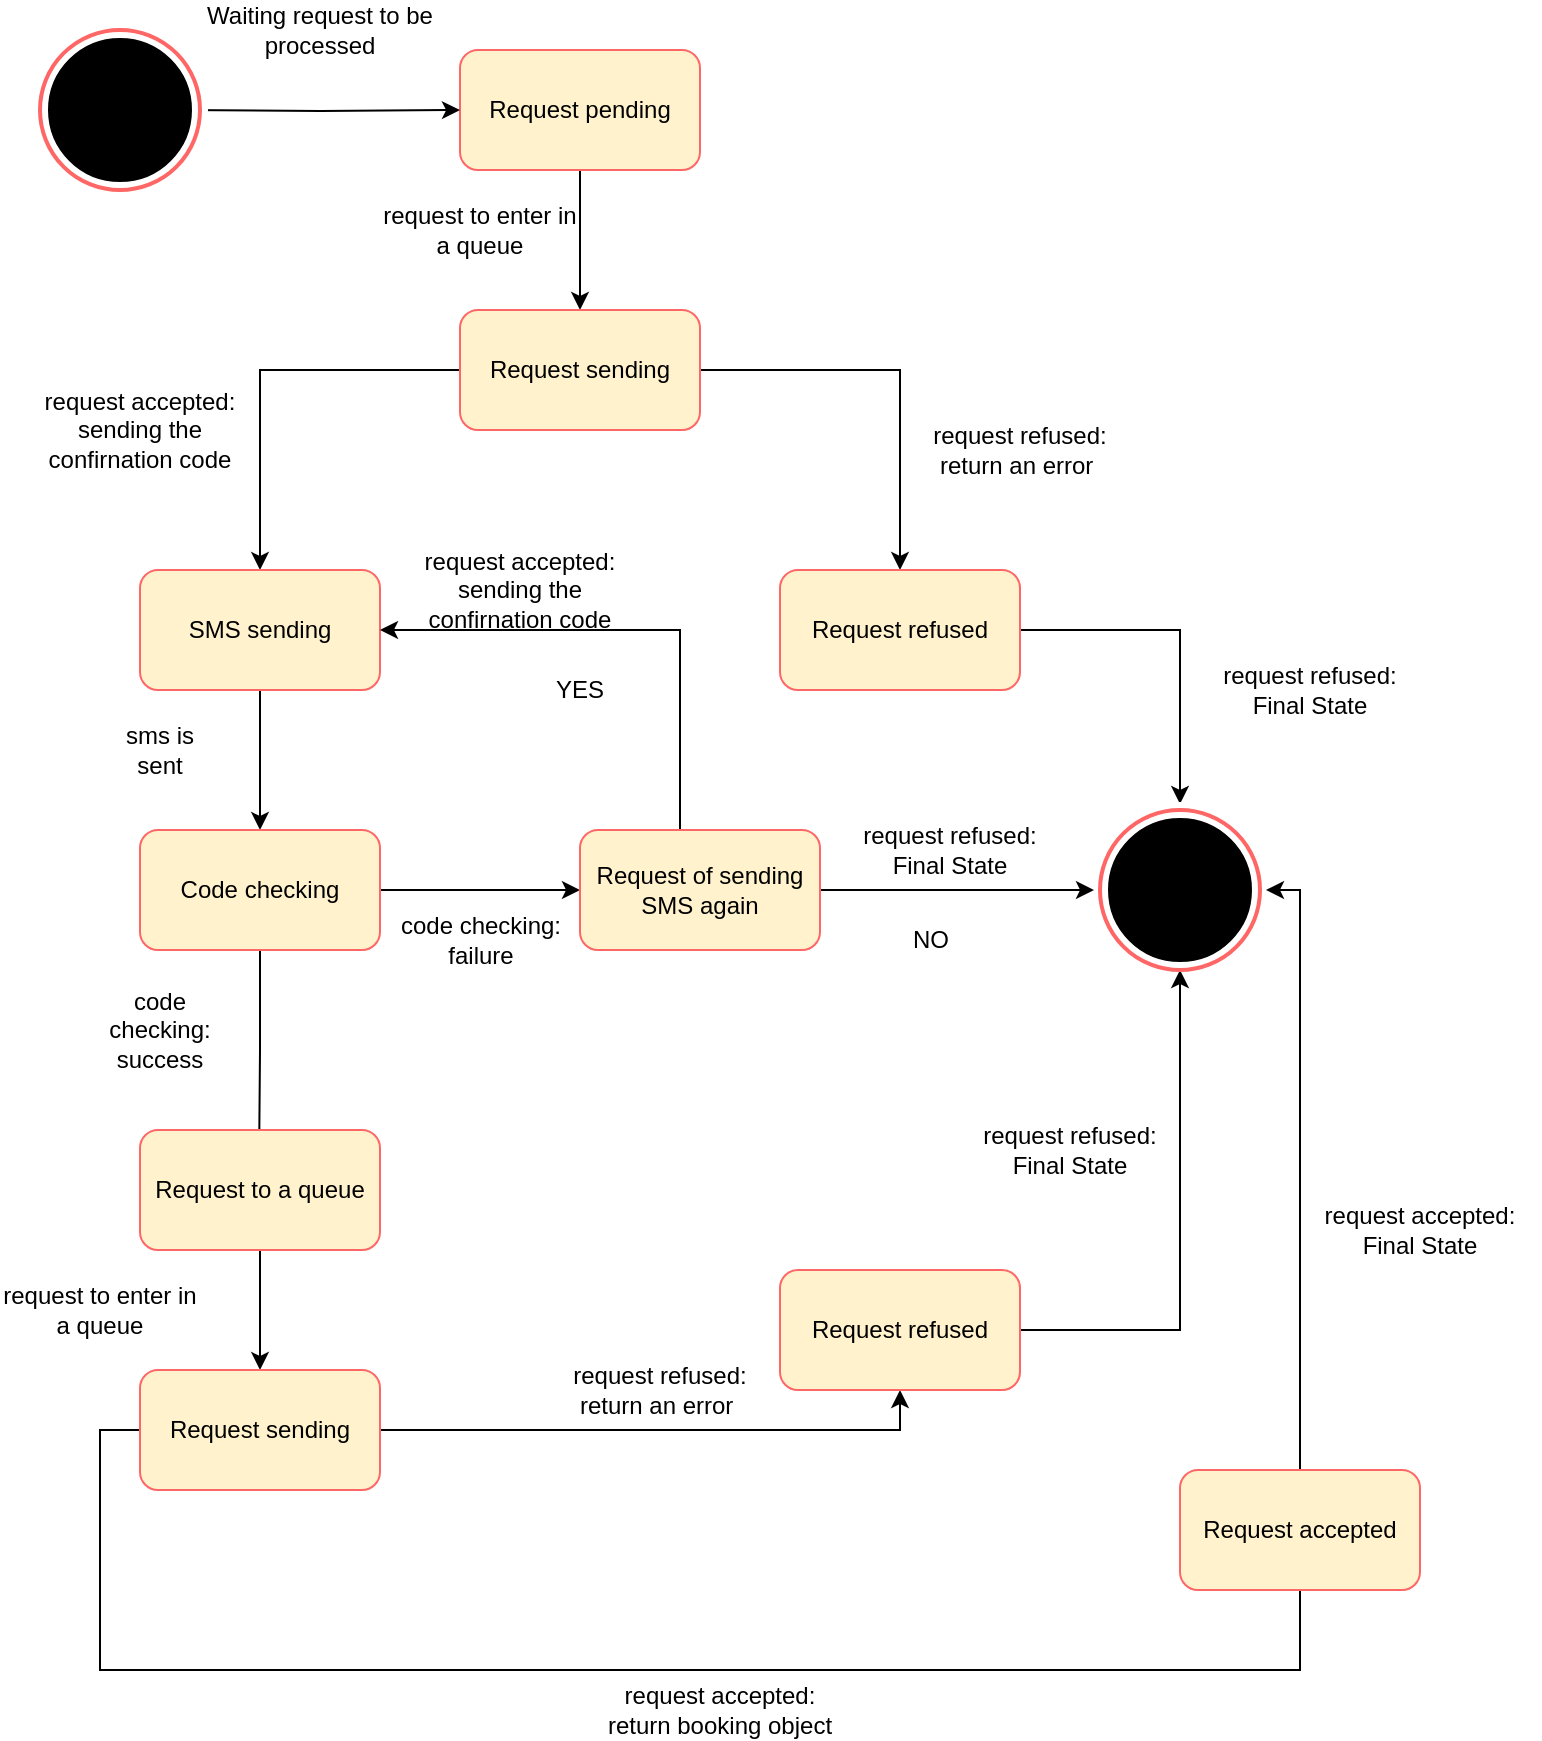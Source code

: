 <mxfile version="13.10.4" type="device"><diagram id="pkW0SEy2M3DUsVLnwIEG" name="Page-1"><mxGraphModel dx="2370" dy="1387" grid="1" gridSize="10" guides="1" tooltips="1" connect="1" arrows="1" fold="1" page="1" pageScale="1" pageWidth="827" pageHeight="1169" math="0" shadow="0"><root><mxCell id="0"/><mxCell id="1" parent="0"/><mxCell id="0mvqF8XSkNHMHZPG6XdM-314" style="edgeStyle=orthogonalEdgeStyle;rounded=0;orthogonalLoop=1;jettySize=auto;html=1;entryX=0.5;entryY=0;entryDx=0;entryDy=0;" edge="1" parent="1" source="0mvqF8XSkNHMHZPG6XdM-315" target="0mvqF8XSkNHMHZPG6XdM-318"><mxGeometry relative="1" as="geometry"/></mxCell><mxCell id="0mvqF8XSkNHMHZPG6XdM-315" value="Request pending" style="rounded=1;whiteSpace=wrap;html=1;fillColor=#fff2cc;strokeColor=#FF6666;" vertex="1" parent="1"><mxGeometry x="259" y="189" width="120" height="60" as="geometry"/></mxCell><mxCell id="0mvqF8XSkNHMHZPG6XdM-316" style="edgeStyle=orthogonalEdgeStyle;rounded=0;orthogonalLoop=1;jettySize=auto;html=1;exitX=1;exitY=0.5;exitDx=0;exitDy=0;entryX=0.5;entryY=0;entryDx=0;entryDy=0;" edge="1" parent="1" source="0mvqF8XSkNHMHZPG6XdM-318" target="0mvqF8XSkNHMHZPG6XdM-322"><mxGeometry relative="1" as="geometry"/></mxCell><mxCell id="0mvqF8XSkNHMHZPG6XdM-317" style="edgeStyle=orthogonalEdgeStyle;rounded=0;orthogonalLoop=1;jettySize=auto;html=1;exitX=0;exitY=0.5;exitDx=0;exitDy=0;entryX=0.5;entryY=0;entryDx=0;entryDy=0;" edge="1" parent="1" source="0mvqF8XSkNHMHZPG6XdM-318" target="0mvqF8XSkNHMHZPG6XdM-320"><mxGeometry relative="1" as="geometry"/></mxCell><mxCell id="0mvqF8XSkNHMHZPG6XdM-318" value="Request sending" style="rounded=1;whiteSpace=wrap;html=1;strokeColor=#FF6666;fillColor=#FFF2CC;" vertex="1" parent="1"><mxGeometry x="259" y="319" width="120" height="60" as="geometry"/></mxCell><mxCell id="0mvqF8XSkNHMHZPG6XdM-319" style="edgeStyle=orthogonalEdgeStyle;rounded=0;orthogonalLoop=1;jettySize=auto;html=1;exitX=0.5;exitY=1;exitDx=0;exitDy=0;entryX=0.5;entryY=0;entryDx=0;entryDy=0;" edge="1" parent="1" source="0mvqF8XSkNHMHZPG6XdM-320" target="0mvqF8XSkNHMHZPG6XdM-333"><mxGeometry relative="1" as="geometry"/></mxCell><mxCell id="0mvqF8XSkNHMHZPG6XdM-320" value="SMS sending" style="rounded=1;whiteSpace=wrap;html=1;strokeColor=#FF6666;fillColor=#FFF2CC;" vertex="1" parent="1"><mxGeometry x="99" y="449" width="120" height="60" as="geometry"/></mxCell><mxCell id="0mvqF8XSkNHMHZPG6XdM-321" style="edgeStyle=orthogonalEdgeStyle;rounded=0;orthogonalLoop=1;jettySize=auto;html=1;exitX=0;exitY=0.5;exitDx=0;exitDy=0;entryX=0.5;entryY=0;entryDx=0;entryDy=0;" edge="1" parent="1" source="0mvqF8XSkNHMHZPG6XdM-322" target="0mvqF8XSkNHMHZPG6XdM-323"><mxGeometry relative="1" as="geometry"><Array as="points"><mxPoint x="619" y="479"/></Array></mxGeometry></mxCell><mxCell id="0mvqF8XSkNHMHZPG6XdM-322" value="Request refused" style="rounded=1;whiteSpace=wrap;html=1;strokeColor=#FF6666;fillColor=#FFF2CC;" vertex="1" parent="1"><mxGeometry x="419" y="449" width="120" height="60" as="geometry"/></mxCell><mxCell id="0mvqF8XSkNHMHZPG6XdM-323" value="" style="ellipse;whiteSpace=wrap;html=1;aspect=fixed;strokeWidth=8;strokeColor=#FFFFFF;perimeterSpacing=3;fillColor=#000000;" vertex="1" parent="1"><mxGeometry x="579" y="569" width="80" height="80" as="geometry"/></mxCell><mxCell id="0mvqF8XSkNHMHZPG6XdM-324" style="edgeStyle=orthogonalEdgeStyle;rounded=0;orthogonalLoop=1;jettySize=auto;html=1;entryX=0;entryY=0.5;entryDx=0;entryDy=0;" edge="1" parent="1" target="0mvqF8XSkNHMHZPG6XdM-315"><mxGeometry relative="1" as="geometry"><mxPoint x="119" y="219" as="sourcePoint"/></mxGeometry></mxCell><mxCell id="0mvqF8XSkNHMHZPG6XdM-325" value="Waiting request to be processed" style="text;html=1;strokeColor=none;fillColor=none;align=center;verticalAlign=middle;whiteSpace=wrap;rounded=0;" vertex="1" parent="1"><mxGeometry x="129" y="169" width="120" height="20" as="geometry"/></mxCell><mxCell id="0mvqF8XSkNHMHZPG6XdM-326" value="request to enter in a queue" style="text;html=1;strokeColor=none;fillColor=none;align=center;verticalAlign=middle;whiteSpace=wrap;rounded=0;" vertex="1" parent="1"><mxGeometry x="219" y="269" width="100" height="20" as="geometry"/></mxCell><mxCell id="0mvqF8XSkNHMHZPG6XdM-327" value="request accepted: sending the confirnation code" style="text;html=1;strokeColor=none;fillColor=none;align=center;verticalAlign=middle;whiteSpace=wrap;rounded=0;" vertex="1" parent="1"><mxGeometry x="39" y="369" width="120" height="20" as="geometry"/></mxCell><mxCell id="0mvqF8XSkNHMHZPG6XdM-328" value="request refused: return an error&amp;nbsp;" style="text;html=1;strokeColor=none;fillColor=none;align=center;verticalAlign=middle;whiteSpace=wrap;rounded=0;" vertex="1" parent="1"><mxGeometry x="479" y="379" width="120" height="20" as="geometry"/></mxCell><mxCell id="0mvqF8XSkNHMHZPG6XdM-329" value="request refused: Final State" style="text;html=1;strokeColor=none;fillColor=none;align=center;verticalAlign=middle;whiteSpace=wrap;rounded=0;" vertex="1" parent="1"><mxGeometry x="629" y="499" width="110" height="20" as="geometry"/></mxCell><mxCell id="0mvqF8XSkNHMHZPG6XdM-330" value="request accepted: Final State" style="text;html=1;strokeColor=none;fillColor=none;align=center;verticalAlign=middle;whiteSpace=wrap;rounded=0;" vertex="1" parent="1"><mxGeometry x="679" y="769" width="120" height="20" as="geometry"/></mxCell><mxCell id="0mvqF8XSkNHMHZPG6XdM-331" style="edgeStyle=orthogonalEdgeStyle;rounded=0;orthogonalLoop=1;jettySize=auto;html=1;exitX=0.5;exitY=1;exitDx=0;exitDy=0;" edge="1" parent="1" source="0mvqF8XSkNHMHZPG6XdM-333"><mxGeometry relative="1" as="geometry"><mxPoint x="158.588" y="739" as="targetPoint"/></mxGeometry></mxCell><mxCell id="0mvqF8XSkNHMHZPG6XdM-332" style="edgeStyle=orthogonalEdgeStyle;rounded=0;orthogonalLoop=1;jettySize=auto;html=1;entryX=0;entryY=0.5;entryDx=0;entryDy=0;" edge="1" parent="1" source="0mvqF8XSkNHMHZPG6XdM-333" target="0mvqF8XSkNHMHZPG6XdM-338"><mxGeometry relative="1" as="geometry"/></mxCell><mxCell id="0mvqF8XSkNHMHZPG6XdM-333" value="Code checking" style="rounded=1;whiteSpace=wrap;html=1;strokeWidth=1;strokeColor=#FF6666;fillColor=#FFF2CC;" vertex="1" parent="1"><mxGeometry x="99" y="579" width="120" height="60" as="geometry"/></mxCell><mxCell id="0mvqF8XSkNHMHZPG6XdM-334" style="edgeStyle=orthogonalEdgeStyle;rounded=0;orthogonalLoop=1;jettySize=auto;html=1;exitX=0.5;exitY=1;exitDx=0;exitDy=0;entryX=0.5;entryY=0;entryDx=0;entryDy=0;" edge="1" parent="1" source="0mvqF8XSkNHMHZPG6XdM-335" target="0mvqF8XSkNHMHZPG6XdM-348"><mxGeometry relative="1" as="geometry"/></mxCell><mxCell id="0mvqF8XSkNHMHZPG6XdM-335" value="Request to a queue" style="rounded=1;whiteSpace=wrap;html=1;strokeWidth=1;strokeColor=#FF6666;fillColor=#FFF2CC;" vertex="1" parent="1"><mxGeometry x="99" y="729" width="120" height="60" as="geometry"/></mxCell><mxCell id="0mvqF8XSkNHMHZPG6XdM-336" style="edgeStyle=orthogonalEdgeStyle;rounded=0;orthogonalLoop=1;jettySize=auto;html=1;entryX=1;entryY=0.5;entryDx=0;entryDy=0;" edge="1" parent="1" source="0mvqF8XSkNHMHZPG6XdM-338" target="0mvqF8XSkNHMHZPG6XdM-320"><mxGeometry relative="1" as="geometry"><Array as="points"><mxPoint x="369" y="479"/></Array></mxGeometry></mxCell><mxCell id="0mvqF8XSkNHMHZPG6XdM-337" style="edgeStyle=orthogonalEdgeStyle;rounded=0;orthogonalLoop=1;jettySize=auto;html=1;entryX=0;entryY=0.5;entryDx=0;entryDy=0;" edge="1" parent="1" source="0mvqF8XSkNHMHZPG6XdM-338" target="0mvqF8XSkNHMHZPG6XdM-323"><mxGeometry relative="1" as="geometry"/></mxCell><mxCell id="0mvqF8XSkNHMHZPG6XdM-338" value="Request of sending SMS again" style="rounded=1;whiteSpace=wrap;html=1;strokeWidth=1;strokeColor=#FF6666;fillColor=#FFF2CC;" vertex="1" parent="1"><mxGeometry x="319" y="579" width="120" height="60" as="geometry"/></mxCell><mxCell id="0mvqF8XSkNHMHZPG6XdM-339" value="code checking:&lt;br&gt;failure" style="text;html=1;align=center;verticalAlign=middle;resizable=0;points=[];autosize=1;" vertex="1" parent="1"><mxGeometry x="219" y="619" width="100" height="30" as="geometry"/></mxCell><mxCell id="0mvqF8XSkNHMHZPG6XdM-340" value="YES" style="text;html=1;strokeColor=none;fillColor=none;align=center;verticalAlign=middle;whiteSpace=wrap;rounded=0;" vertex="1" parent="1"><mxGeometry x="299" y="499" width="40" height="20" as="geometry"/></mxCell><mxCell id="0mvqF8XSkNHMHZPG6XdM-341" value="NO" style="text;html=1;align=center;verticalAlign=middle;resizable=0;points=[];autosize=1;" vertex="1" parent="1"><mxGeometry x="479" y="624" width="30" height="20" as="geometry"/></mxCell><mxCell id="0mvqF8XSkNHMHZPG6XdM-342" value="request refused: Final State" style="text;html=1;strokeColor=none;fillColor=none;align=center;verticalAlign=middle;whiteSpace=wrap;rounded=0;" vertex="1" parent="1"><mxGeometry x="449" y="579" width="110" height="20" as="geometry"/></mxCell><mxCell id="0mvqF8XSkNHMHZPG6XdM-343" value="request accepted: sending the confirnation code" style="text;html=1;strokeColor=none;fillColor=none;align=center;verticalAlign=middle;whiteSpace=wrap;rounded=0;" vertex="1" parent="1"><mxGeometry x="229" y="449" width="120" height="20" as="geometry"/></mxCell><mxCell id="0mvqF8XSkNHMHZPG6XdM-344" value="sms is sent" style="text;html=1;strokeColor=none;fillColor=none;align=center;verticalAlign=middle;whiteSpace=wrap;rounded=0;" vertex="1" parent="1"><mxGeometry x="89" y="529" width="40" height="20" as="geometry"/></mxCell><mxCell id="0mvqF8XSkNHMHZPG6XdM-345" value="code checking: success" style="text;html=1;strokeColor=none;fillColor=none;align=center;verticalAlign=middle;whiteSpace=wrap;rounded=0;" vertex="1" parent="1"><mxGeometry x="89" y="669" width="40" height="20" as="geometry"/></mxCell><mxCell id="0mvqF8XSkNHMHZPG6XdM-346" style="edgeStyle=orthogonalEdgeStyle;rounded=0;orthogonalLoop=1;jettySize=auto;html=1;exitX=1;exitY=0.5;exitDx=0;exitDy=0;entryX=0.5;entryY=1;entryDx=0;entryDy=0;" edge="1" parent="1" source="0mvqF8XSkNHMHZPG6XdM-348" target="0mvqF8XSkNHMHZPG6XdM-352"><mxGeometry relative="1" as="geometry"/></mxCell><mxCell id="0mvqF8XSkNHMHZPG6XdM-347" style="edgeStyle=orthogonalEdgeStyle;rounded=0;orthogonalLoop=1;jettySize=auto;html=1;exitX=0;exitY=0.5;exitDx=0;exitDy=0;entryX=0.5;entryY=0;entryDx=0;entryDy=0;" edge="1" parent="1" source="0mvqF8XSkNHMHZPG6XdM-348" target="0mvqF8XSkNHMHZPG6XdM-350"><mxGeometry relative="1" as="geometry"><Array as="points"><mxPoint x="79" y="879"/><mxPoint x="79" y="999"/><mxPoint x="679" y="999"/></Array></mxGeometry></mxCell><mxCell id="0mvqF8XSkNHMHZPG6XdM-348" value="Request sending" style="rounded=1;whiteSpace=wrap;html=1;strokeColor=#FF6666;fillColor=#FFF2CC;" vertex="1" parent="1"><mxGeometry x="99" y="849" width="120" height="60" as="geometry"/></mxCell><mxCell id="0mvqF8XSkNHMHZPG6XdM-349" style="edgeStyle=orthogonalEdgeStyle;rounded=0;orthogonalLoop=1;jettySize=auto;html=1;exitX=0.5;exitY=0;exitDx=0;exitDy=0;entryX=1;entryY=0.5;entryDx=0;entryDy=0;" edge="1" parent="1" source="0mvqF8XSkNHMHZPG6XdM-350" target="0mvqF8XSkNHMHZPG6XdM-323"><mxGeometry relative="1" as="geometry"><Array as="points"><mxPoint x="679" y="609"/></Array></mxGeometry></mxCell><mxCell id="0mvqF8XSkNHMHZPG6XdM-350" value="Request accepted" style="rounded=1;whiteSpace=wrap;html=1;strokeColor=#FF6666;fillColor=#FFF2CC;" vertex="1" parent="1"><mxGeometry x="619" y="899" width="120" height="60" as="geometry"/></mxCell><mxCell id="0mvqF8XSkNHMHZPG6XdM-351" style="edgeStyle=orthogonalEdgeStyle;rounded=0;orthogonalLoop=1;jettySize=auto;html=1;entryX=0.5;entryY=1;entryDx=0;entryDy=0;" edge="1" parent="1" source="0mvqF8XSkNHMHZPG6XdM-352" target="0mvqF8XSkNHMHZPG6XdM-357"><mxGeometry relative="1" as="geometry"><mxPoint x="619" y="659" as="targetPoint"/></mxGeometry></mxCell><mxCell id="0mvqF8XSkNHMHZPG6XdM-352" value="Request refused" style="rounded=1;whiteSpace=wrap;html=1;strokeColor=#FF6666;fillColor=#FFF2CC;" vertex="1" parent="1"><mxGeometry x="419" y="799" width="120" height="60" as="geometry"/></mxCell><mxCell id="0mvqF8XSkNHMHZPG6XdM-353" value="request to enter in a queue" style="text;html=1;strokeColor=none;fillColor=none;align=center;verticalAlign=middle;whiteSpace=wrap;rounded=0;" vertex="1" parent="1"><mxGeometry x="29" y="809" width="100" height="20" as="geometry"/></mxCell><mxCell id="0mvqF8XSkNHMHZPG6XdM-354" value="request accepted: return booking object" style="text;html=1;strokeColor=none;fillColor=none;align=center;verticalAlign=middle;whiteSpace=wrap;rounded=0;" vertex="1" parent="1"><mxGeometry x="329" y="1009" width="120" height="20" as="geometry"/></mxCell><mxCell id="0mvqF8XSkNHMHZPG6XdM-355" value="request refused: return an error&amp;nbsp;" style="text;html=1;strokeColor=none;fillColor=none;align=center;verticalAlign=middle;whiteSpace=wrap;rounded=0;" vertex="1" parent="1"><mxGeometry x="299" y="849" width="120" height="20" as="geometry"/></mxCell><mxCell id="0mvqF8XSkNHMHZPG6XdM-356" value="request refused: Final State" style="text;html=1;strokeColor=none;fillColor=none;align=center;verticalAlign=middle;whiteSpace=wrap;rounded=0;" vertex="1" parent="1"><mxGeometry x="509" y="729" width="110" height="20" as="geometry"/></mxCell><mxCell id="0mvqF8XSkNHMHZPG6XdM-357" value="" style="ellipse;whiteSpace=wrap;html=1;aspect=fixed;strokeWidth=2;fillColor=none;strokeColor=#FF6666;" vertex="1" parent="1"><mxGeometry x="579" y="569" width="80" height="80" as="geometry"/></mxCell><mxCell id="0mvqF8XSkNHMHZPG6XdM-358" value="" style="ellipse;whiteSpace=wrap;html=1;aspect=fixed;strokeWidth=8;strokeColor=#FFFFFF;perimeterSpacing=3;fillColor=#000000;" vertex="1" parent="1"><mxGeometry x="49" y="179" width="80" height="80" as="geometry"/></mxCell><mxCell id="0mvqF8XSkNHMHZPG6XdM-359" value="" style="ellipse;whiteSpace=wrap;html=1;aspect=fixed;strokeWidth=2;fillColor=none;strokeColor=#FF6666;" vertex="1" parent="1"><mxGeometry x="49" y="179" width="80" height="80" as="geometry"/></mxCell></root></mxGraphModel></diagram></mxfile>